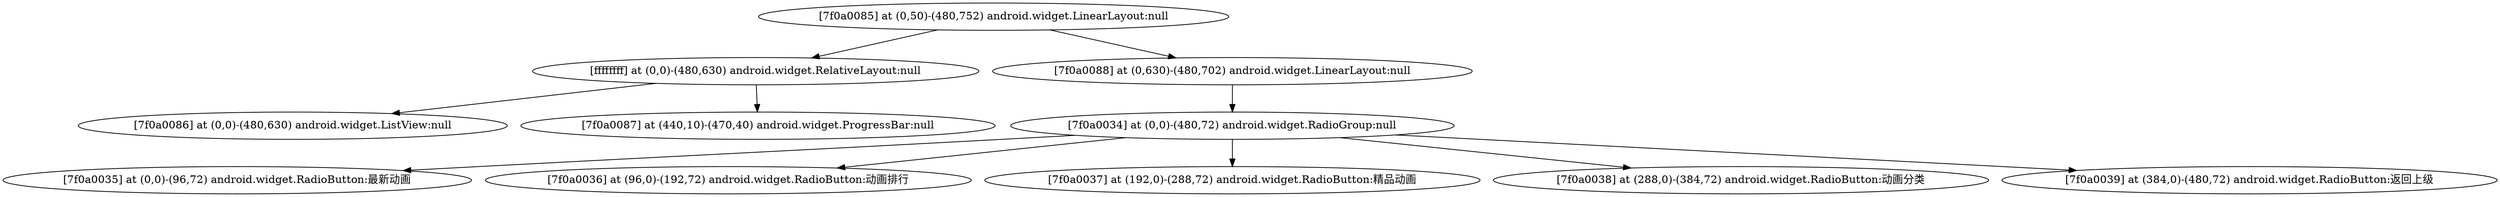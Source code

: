strict digraph G {
  1 [ label="[7f0a0085] at (0,50)-(480,752) android.widget.LinearLayout:null" ];
  2 [ label="[ffffffff] at (0,0)-(480,630) android.widget.RelativeLayout:null" ];
  3 [ label="[7f0a0086] at (0,0)-(480,630) android.widget.ListView:null" ];
  4 [ label="[7f0a0087] at (440,10)-(470,40) android.widget.ProgressBar:null" ];
  5 [ label="[7f0a0088] at (0,630)-(480,702) android.widget.LinearLayout:null" ];
  6 [ label="[7f0a0034] at (0,0)-(480,72) android.widget.RadioGroup:null" ];
  7 [ label="[7f0a0035] at (0,0)-(96,72) android.widget.RadioButton:最新动画" ];
  8 [ label="[7f0a0036] at (96,0)-(192,72) android.widget.RadioButton:动画排行" ];
  9 [ label="[7f0a0037] at (192,0)-(288,72) android.widget.RadioButton:精品动画" ];
  10 [ label="[7f0a0038] at (288,0)-(384,72) android.widget.RadioButton:动画分类" ];
  11 [ label="[7f0a0039] at (384,0)-(480,72) android.widget.RadioButton:返回上级" ];
  1 -> 2;
  2 -> 3;
  2 -> 4;
  1 -> 5;
  5 -> 6;
  6 -> 7;
  6 -> 8;
  6 -> 9;
  6 -> 10;
  6 -> 11;
}
